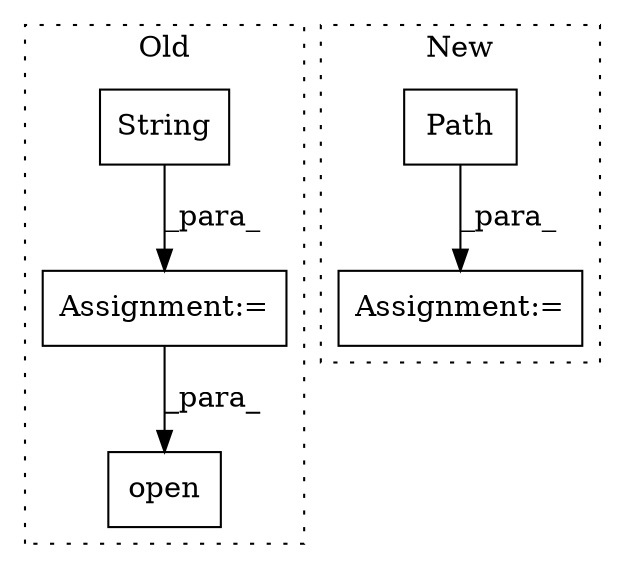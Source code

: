 digraph G {
subgraph cluster0 {
1 [label="String" a="32" s="2243,2272" l="7,1" shape="box"];
4 [label="Assignment:=" a="7" s="2242" l="1" shape="box"];
5 [label="open" a="32" s="2377,2395" l="5,1" shape="box"];
label = "Old";
style="dotted";
}
subgraph cluster1 {
2 [label="Path" a="32" s="1434,1447" l="5,1" shape="box"];
3 [label="Assignment:=" a="7" s="1596" l="1" shape="box"];
label = "New";
style="dotted";
}
1 -> 4 [label="_para_"];
2 -> 3 [label="_para_"];
4 -> 5 [label="_para_"];
}